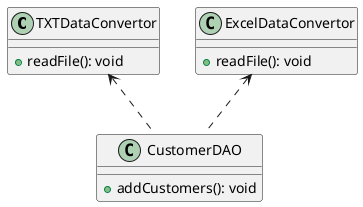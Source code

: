 @startuml
'https://plantuml.com/class-diagram

class TXTDataConvertor {
    +readFile(): void
}

class ExcelDataConvertor {
    +readFile(): void
}

class CustomerDAO {
    +addCustomers(): void
}

TXTDataConvertor <.. CustomerDAO
ExcelDataConvertor <.. CustomerDAO

@enduml